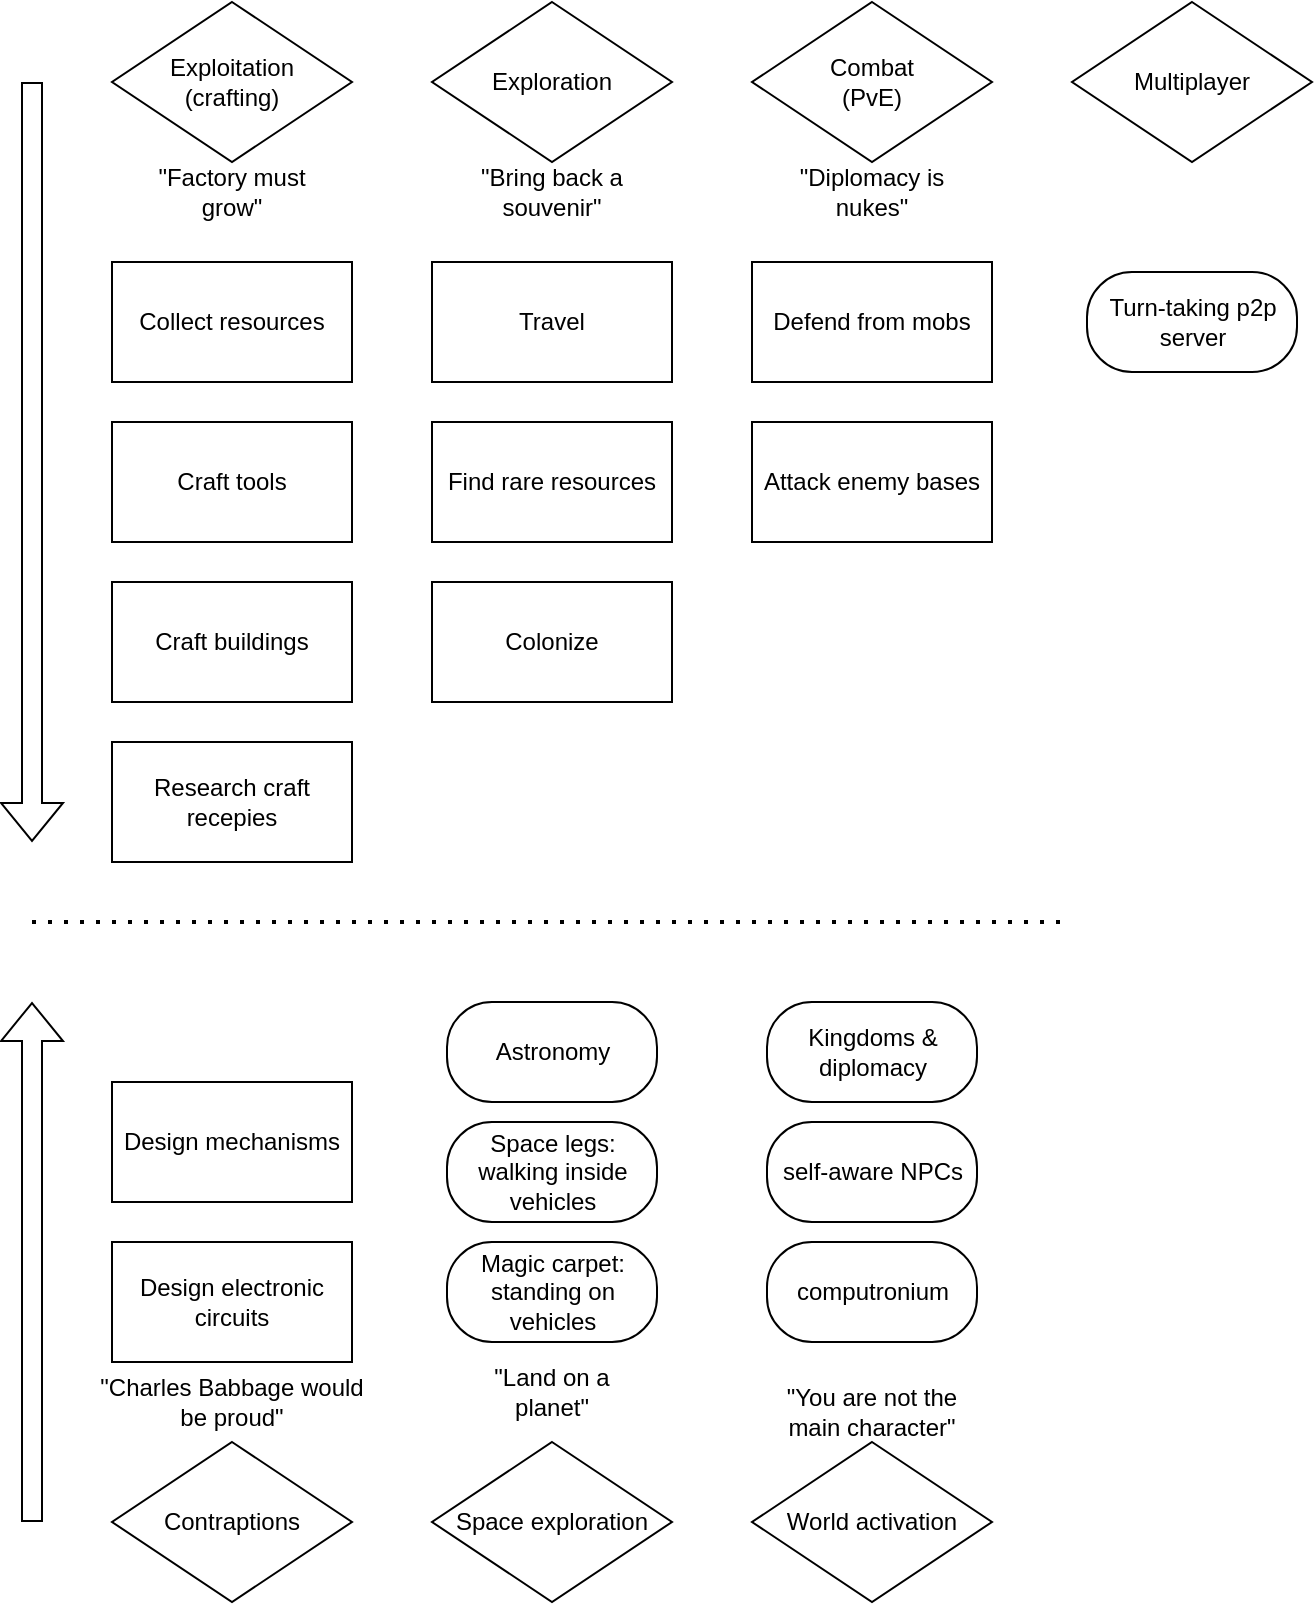 <mxfile version="17.4.6" type="device"><diagram id="lah5wDV9tMcraOUHFeD5" name="Page-1"><mxGraphModel dx="1358" dy="834" grid="1" gridSize="10" guides="1" tooltips="1" connect="1" arrows="1" fold="1" page="1" pageScale="1" pageWidth="850" pageHeight="1100" math="0" shadow="0"><root><mxCell id="0"/><mxCell id="1" parent="0"/><mxCell id="nePhiYHkXpXrIkvbUAot-2" value="Collect resources" style="rounded=0;whiteSpace=wrap;html=1;" parent="1" vertex="1"><mxGeometry x="80" y="190" width="120" height="60" as="geometry"/></mxCell><mxCell id="nePhiYHkXpXrIkvbUAot-3" value="Craft tools" style="rounded=0;whiteSpace=wrap;html=1;" parent="1" vertex="1"><mxGeometry x="80" y="270" width="120" height="60" as="geometry"/></mxCell><mxCell id="nePhiYHkXpXrIkvbUAot-4" value="Research craft recepies" style="rounded=0;whiteSpace=wrap;html=1;" parent="1" vertex="1"><mxGeometry x="80" y="430" width="120" height="60" as="geometry"/></mxCell><mxCell id="nePhiYHkXpXrIkvbUAot-5" value="Craft buildings" style="rounded=0;whiteSpace=wrap;html=1;" parent="1" vertex="1"><mxGeometry x="80" y="350" width="120" height="60" as="geometry"/></mxCell><mxCell id="nePhiYHkXpXrIkvbUAot-6" value="Exploitation&lt;br&gt;(crafting)" style="rhombus;whiteSpace=wrap;html=1;" parent="1" vertex="1"><mxGeometry x="80" y="60" width="120" height="80" as="geometry"/></mxCell><mxCell id="nePhiYHkXpXrIkvbUAot-7" value="Exploration" style="rhombus;whiteSpace=wrap;html=1;" parent="1" vertex="1"><mxGeometry x="240" y="60" width="120" height="80" as="geometry"/></mxCell><mxCell id="nePhiYHkXpXrIkvbUAot-8" value="Travel" style="rounded=0;whiteSpace=wrap;html=1;" parent="1" vertex="1"><mxGeometry x="240" y="190" width="120" height="60" as="geometry"/></mxCell><mxCell id="nePhiYHkXpXrIkvbUAot-9" value="Find rare resources" style="rounded=0;whiteSpace=wrap;html=1;" parent="1" vertex="1"><mxGeometry x="240" y="270" width="120" height="60" as="geometry"/></mxCell><mxCell id="nePhiYHkXpXrIkvbUAot-10" value="Colonize" style="rounded=0;whiteSpace=wrap;html=1;" parent="1" vertex="1"><mxGeometry x="240" y="350" width="120" height="60" as="geometry"/></mxCell><mxCell id="nePhiYHkXpXrIkvbUAot-11" value="Combat&lt;br&gt;(PvE)" style="rhombus;whiteSpace=wrap;html=1;" parent="1" vertex="1"><mxGeometry x="400" y="60" width="120" height="80" as="geometry"/></mxCell><mxCell id="nePhiYHkXpXrIkvbUAot-12" value="Defend from mobs" style="rounded=0;whiteSpace=wrap;html=1;" parent="1" vertex="1"><mxGeometry x="400" y="190" width="120" height="60" as="geometry"/></mxCell><mxCell id="nePhiYHkXpXrIkvbUAot-13" value="&quot;Factory must grow&quot;" style="text;html=1;strokeColor=none;fillColor=none;align=center;verticalAlign=middle;whiteSpace=wrap;rounded=0;" parent="1" vertex="1"><mxGeometry x="95" y="140" width="90" height="30" as="geometry"/></mxCell><mxCell id="nePhiYHkXpXrIkvbUAot-14" value="&quot;Bring back a souvenir&quot;" style="text;html=1;strokeColor=none;fillColor=none;align=center;verticalAlign=middle;whiteSpace=wrap;rounded=0;" parent="1" vertex="1"><mxGeometry x="255" y="140" width="90" height="30" as="geometry"/></mxCell><mxCell id="nePhiYHkXpXrIkvbUAot-15" value="&quot;Diplomacy is nukes&quot;" style="text;html=1;strokeColor=none;fillColor=none;align=center;verticalAlign=middle;whiteSpace=wrap;rounded=0;" parent="1" vertex="1"><mxGeometry x="415" y="140" width="90" height="30" as="geometry"/></mxCell><mxCell id="nePhiYHkXpXrIkvbUAot-16" value="Contraptions" style="rhombus;whiteSpace=wrap;html=1;" parent="1" vertex="1"><mxGeometry x="80" y="780" width="120" height="80" as="geometry"/></mxCell><mxCell id="nePhiYHkXpXrIkvbUAot-17" value="&quot;Charles Babbage would be proud&quot;" style="text;html=1;strokeColor=none;fillColor=none;align=center;verticalAlign=middle;whiteSpace=wrap;rounded=0;" parent="1" vertex="1"><mxGeometry x="70" y="740" width="140" height="40" as="geometry"/></mxCell><mxCell id="nePhiYHkXpXrIkvbUAot-18" value="Space exploration" style="rhombus;whiteSpace=wrap;html=1;" parent="1" vertex="1"><mxGeometry x="240" y="780" width="120" height="80" as="geometry"/></mxCell><mxCell id="nePhiYHkXpXrIkvbUAot-19" value="&quot;Land on a planet&quot;" style="text;html=1;strokeColor=none;fillColor=none;align=center;verticalAlign=middle;whiteSpace=wrap;rounded=0;" parent="1" vertex="1"><mxGeometry x="255" y="730" width="90" height="50" as="geometry"/></mxCell><mxCell id="nePhiYHkXpXrIkvbUAot-20" value="World activation" style="rhombus;whiteSpace=wrap;html=1;" parent="1" vertex="1"><mxGeometry x="400" y="780" width="120" height="80" as="geometry"/></mxCell><mxCell id="nePhiYHkXpXrIkvbUAot-21" value="&quot;You are not the main character&quot;" style="text;html=1;strokeColor=none;fillColor=none;align=center;verticalAlign=middle;whiteSpace=wrap;rounded=0;" parent="1" vertex="1"><mxGeometry x="415" y="750" width="90" height="30" as="geometry"/></mxCell><mxCell id="nePhiYHkXpXrIkvbUAot-22" value="" style="endArrow=none;dashed=1;html=1;dashPattern=1 3;strokeWidth=2;rounded=0;" parent="1" edge="1"><mxGeometry width="50" height="50" relative="1" as="geometry"><mxPoint x="40" y="520" as="sourcePoint"/><mxPoint x="560" y="520" as="targetPoint"/></mxGeometry></mxCell><mxCell id="nePhiYHkXpXrIkvbUAot-23" value="Attack enemy bases" style="rounded=0;whiteSpace=wrap;html=1;" parent="1" vertex="1"><mxGeometry x="400" y="270" width="120" height="60" as="geometry"/></mxCell><mxCell id="nePhiYHkXpXrIkvbUAot-24" value="Multiplayer" style="rhombus;whiteSpace=wrap;html=1;" parent="1" vertex="1"><mxGeometry x="560" y="60" width="120" height="80" as="geometry"/></mxCell><mxCell id="nePhiYHkXpXrIkvbUAot-25" value="Magic carpet: standing on vehicles" style="rounded=1;whiteSpace=wrap;html=1;arcSize=45;" parent="1" vertex="1"><mxGeometry x="247.5" y="680" width="105" height="50" as="geometry"/></mxCell><mxCell id="nePhiYHkXpXrIkvbUAot-26" value="Space legs:&lt;br&gt;walking inside vehicles" style="rounded=1;whiteSpace=wrap;html=1;arcSize=45;" parent="1" vertex="1"><mxGeometry x="247.5" y="620" width="105" height="50" as="geometry"/></mxCell><mxCell id="nePhiYHkXpXrIkvbUAot-28" value="self-aware NPCs" style="rounded=1;whiteSpace=wrap;html=1;arcSize=45;" parent="1" vertex="1"><mxGeometry x="407.5" y="620" width="105" height="50" as="geometry"/></mxCell><mxCell id="nePhiYHkXpXrIkvbUAot-29" value="computronium" style="rounded=1;whiteSpace=wrap;html=1;arcSize=45;" parent="1" vertex="1"><mxGeometry x="407.5" y="680" width="105" height="50" as="geometry"/></mxCell><mxCell id="nePhiYHkXpXrIkvbUAot-30" value="" style="shape=flexArrow;endArrow=classic;html=1;rounded=0;" parent="1" edge="1"><mxGeometry width="50" height="50" relative="1" as="geometry"><mxPoint x="40" y="820" as="sourcePoint"/><mxPoint x="40" y="560" as="targetPoint"/></mxGeometry></mxCell><mxCell id="nePhiYHkXpXrIkvbUAot-31" value="" style="shape=flexArrow;endArrow=classic;html=1;rounded=0;" parent="1" edge="1"><mxGeometry width="50" height="50" relative="1" as="geometry"><mxPoint x="40" y="100" as="sourcePoint"/><mxPoint x="40" y="480" as="targetPoint"/></mxGeometry></mxCell><mxCell id="nePhiYHkXpXrIkvbUAot-32" value="Turn-taking p2p server" style="rounded=1;whiteSpace=wrap;html=1;arcSize=45;" parent="1" vertex="1"><mxGeometry x="567.5" y="195" width="105" height="50" as="geometry"/></mxCell><mxCell id="5YZEMbp5NdnfCU5YXeCU-1" value="Design electronic circuits" style="rounded=0;whiteSpace=wrap;html=1;" vertex="1" parent="1"><mxGeometry x="80" y="680" width="120" height="60" as="geometry"/></mxCell><mxCell id="5YZEMbp5NdnfCU5YXeCU-2" value="Kingdoms &amp;amp; diplomacy" style="rounded=1;whiteSpace=wrap;html=1;arcSize=45;" vertex="1" parent="1"><mxGeometry x="407.5" y="560" width="105" height="50" as="geometry"/></mxCell><mxCell id="5YZEMbp5NdnfCU5YXeCU-3" value="Design mechanisms" style="rounded=0;whiteSpace=wrap;html=1;" vertex="1" parent="1"><mxGeometry x="80" y="600" width="120" height="60" as="geometry"/></mxCell><mxCell id="5YZEMbp5NdnfCU5YXeCU-4" value="Astronomy" style="rounded=1;whiteSpace=wrap;html=1;arcSize=45;" vertex="1" parent="1"><mxGeometry x="247.5" y="560" width="105" height="50" as="geometry"/></mxCell></root></mxGraphModel></diagram></mxfile>